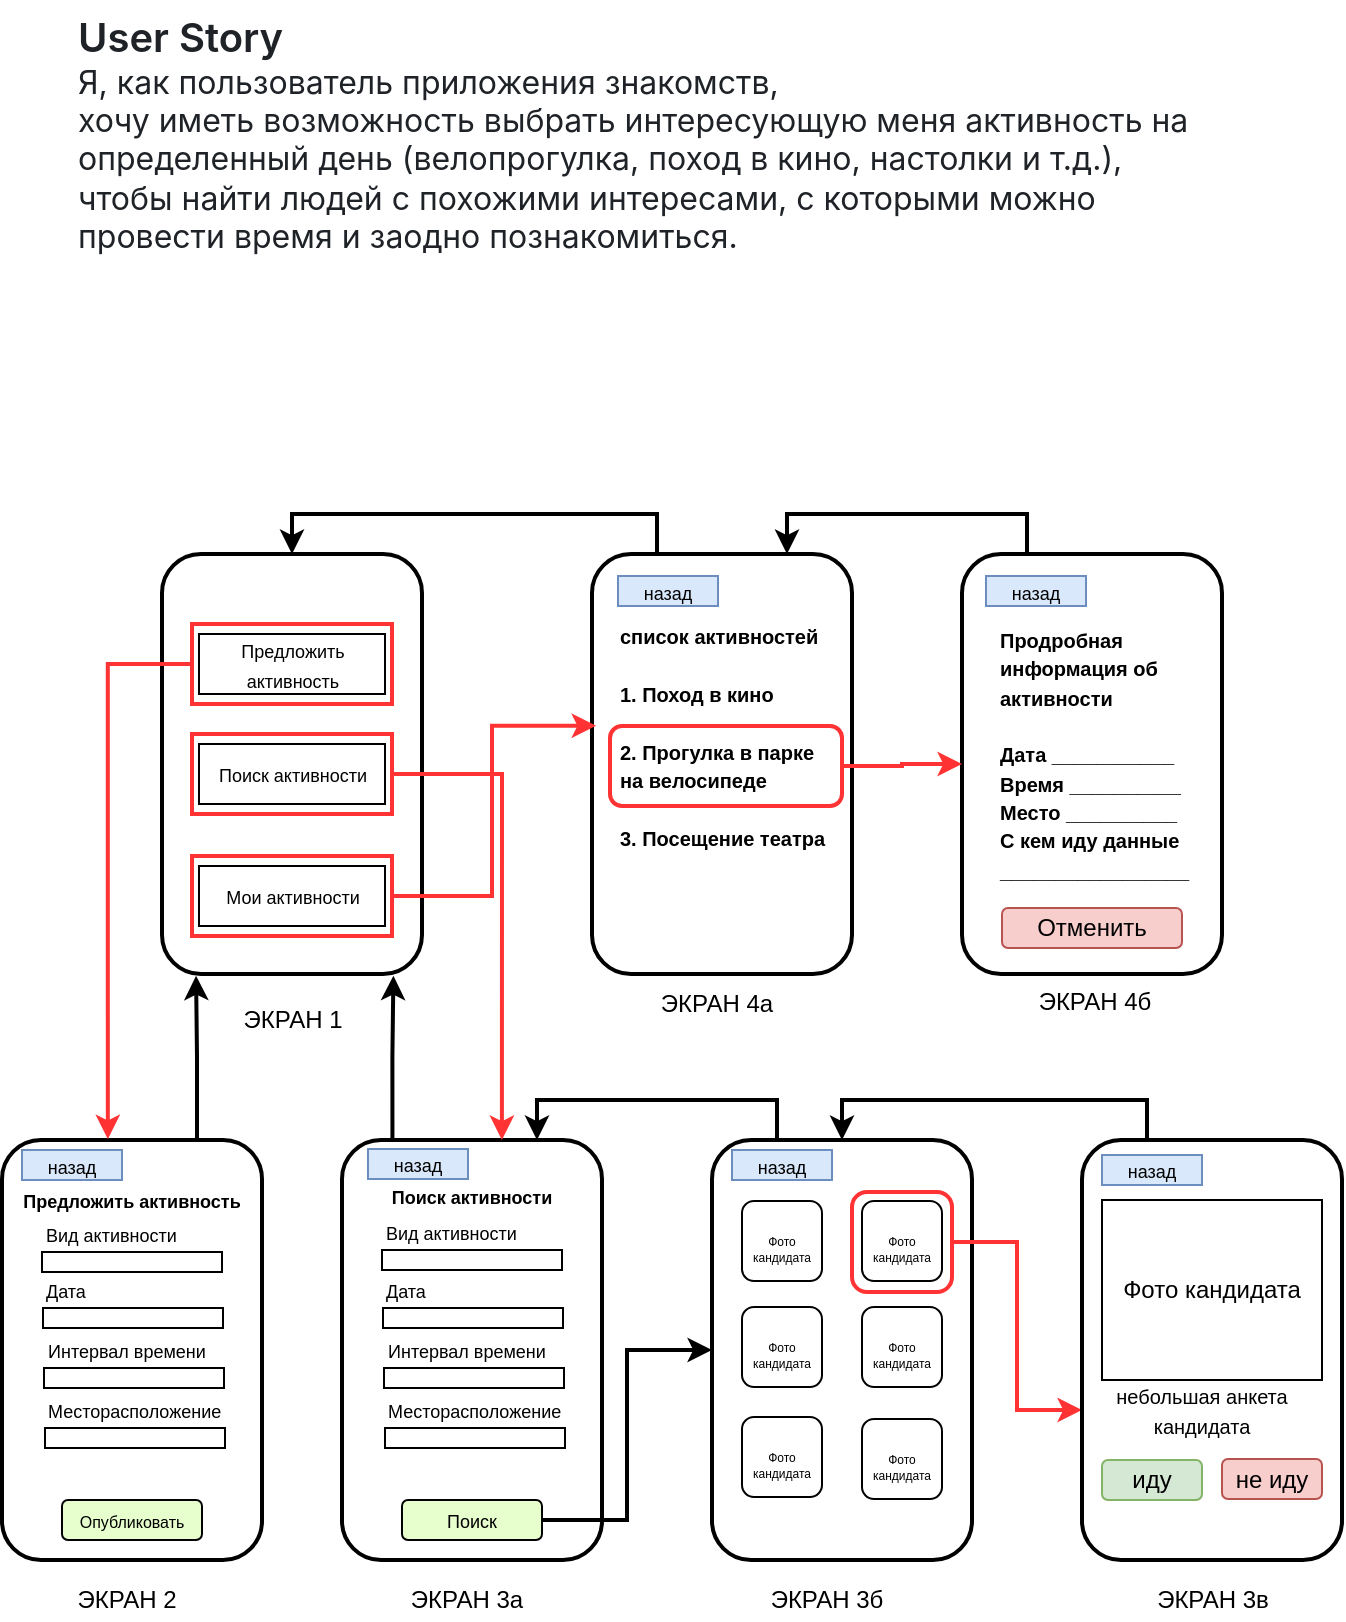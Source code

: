 <mxfile version="24.8.3" pages="3">
  <diagram id="PkHLglbN_e-lR8CUWKn9" name="USER STORY_FRAME">
    <mxGraphModel dx="1175" dy="933" grid="1" gridSize="10" guides="1" tooltips="1" connect="1" arrows="1" fold="1" page="1" pageScale="1" pageWidth="827" pageHeight="1169" math="0" shadow="0">
      <root>
        <mxCell id="0" />
        <mxCell id="1" parent="0" />
        <mxCell id="W9xBzJH1-ywO0qgSc_aa-1" value="" style="rounded=1;whiteSpace=wrap;html=1;strokeWidth=2;" vertex="1" parent="1">
          <mxGeometry x="260" y="740" width="130" height="210" as="geometry" />
        </mxCell>
        <mxCell id="W9xBzJH1-ywO0qgSc_aa-2" value="&lt;font style=&quot;font-size: 9px;&quot;&gt;&lt;b&gt;Поиск активности&lt;/b&gt;&lt;/font&gt;" style="text;strokeColor=none;align=center;fillColor=none;html=1;verticalAlign=middle;whiteSpace=wrap;rounded=0;" vertex="1" parent="1">
          <mxGeometry x="265" y="752.5" width="120" height="30" as="geometry" />
        </mxCell>
        <mxCell id="W9xBzJH1-ywO0qgSc_aa-3" value="" style="rounded=0;whiteSpace=wrap;html=1;strokeWidth=1;" vertex="1" parent="1">
          <mxGeometry x="280" y="795" width="90" height="10" as="geometry" />
        </mxCell>
        <mxCell id="W9xBzJH1-ywO0qgSc_aa-4" value="&lt;font style=&quot;font-size: 9px;&quot;&gt;Вид активности&lt;/font&gt;" style="text;strokeColor=none;align=left;fillColor=none;html=1;verticalAlign=middle;whiteSpace=wrap;rounded=0;" vertex="1" parent="1">
          <mxGeometry x="279.5" y="781" width="95" height="10" as="geometry" />
        </mxCell>
        <mxCell id="W9xBzJH1-ywO0qgSc_aa-5" value="" style="rounded=0;whiteSpace=wrap;html=1;strokeWidth=1;" vertex="1" parent="1">
          <mxGeometry x="280.5" y="824" width="90" height="10" as="geometry" />
        </mxCell>
        <mxCell id="W9xBzJH1-ywO0qgSc_aa-6" value="&lt;font style=&quot;font-size: 9px;&quot;&gt;Дата&lt;/font&gt;" style="text;strokeColor=none;align=left;fillColor=none;html=1;verticalAlign=middle;whiteSpace=wrap;rounded=0;" vertex="1" parent="1">
          <mxGeometry x="280" y="810" width="95" height="10" as="geometry" />
        </mxCell>
        <mxCell id="W9xBzJH1-ywO0qgSc_aa-7" value="&lt;font style=&quot;font-size: 9px;&quot;&gt;Интервал времени&lt;/font&gt;" style="text;strokeColor=none;align=left;fillColor=none;html=1;verticalAlign=middle;whiteSpace=wrap;rounded=0;" vertex="1" parent="1">
          <mxGeometry x="280.5" y="840" width="95" height="10" as="geometry" />
        </mxCell>
        <mxCell id="W9xBzJH1-ywO0qgSc_aa-8" value="" style="rounded=0;whiteSpace=wrap;html=1;strokeWidth=1;" vertex="1" parent="1">
          <mxGeometry x="281" y="854" width="90" height="10" as="geometry" />
        </mxCell>
        <mxCell id="W9xBzJH1-ywO0qgSc_aa-9" value="&lt;font style=&quot;font-size: 9px;&quot;&gt;Месторасположение&lt;/font&gt;" style="text;strokeColor=none;align=left;fillColor=none;html=1;verticalAlign=middle;whiteSpace=wrap;rounded=0;" vertex="1" parent="1">
          <mxGeometry x="281" y="870" width="95" height="10" as="geometry" />
        </mxCell>
        <mxCell id="W9xBzJH1-ywO0qgSc_aa-10" value="" style="rounded=0;whiteSpace=wrap;html=1;strokeWidth=1;" vertex="1" parent="1">
          <mxGeometry x="281.5" y="884" width="90" height="10" as="geometry" />
        </mxCell>
        <mxCell id="W9xBzJH1-ywO0qgSc_aa-11" style="edgeStyle=orthogonalEdgeStyle;rounded=0;orthogonalLoop=1;jettySize=auto;html=1;entryX=0;entryY=0.5;entryDx=0;entryDy=0;strokeWidth=2;" edge="1" parent="1" source="W9xBzJH1-ywO0qgSc_aa-12" target="W9xBzJH1-ywO0qgSc_aa-14">
          <mxGeometry relative="1" as="geometry" />
        </mxCell>
        <mxCell id="W9xBzJH1-ywO0qgSc_aa-12" value="&lt;font style=&quot;font-size: 9px;&quot;&gt;Поиск&lt;/font&gt;" style="rounded=1;whiteSpace=wrap;html=1;fillColor=#E6FFCC;" vertex="1" parent="1">
          <mxGeometry x="290" y="920" width="70" height="20" as="geometry" />
        </mxCell>
        <mxCell id="W9xBzJH1-ywO0qgSc_aa-13" style="edgeStyle=orthogonalEdgeStyle;rounded=0;orthogonalLoop=1;jettySize=auto;html=1;exitX=0.25;exitY=0;exitDx=0;exitDy=0;entryX=0.75;entryY=0;entryDx=0;entryDy=0;strokeWidth=2;" edge="1" parent="1" source="W9xBzJH1-ywO0qgSc_aa-14" target="W9xBzJH1-ywO0qgSc_aa-1">
          <mxGeometry relative="1" as="geometry" />
        </mxCell>
        <mxCell id="W9xBzJH1-ywO0qgSc_aa-14" value="" style="rounded=1;whiteSpace=wrap;html=1;strokeWidth=2;" vertex="1" parent="1">
          <mxGeometry x="445" y="740" width="130" height="210" as="geometry" />
        </mxCell>
        <mxCell id="W9xBzJH1-ywO0qgSc_aa-15" value="" style="rounded=1;whiteSpace=wrap;html=1;strokeWidth=2;" vertex="1" parent="1">
          <mxGeometry x="90" y="740" width="130" height="210" as="geometry" />
        </mxCell>
        <mxCell id="W9xBzJH1-ywO0qgSc_aa-16" value="&lt;font style=&quot;font-size: 9px;&quot;&gt;&lt;b&gt;Предложить активность&lt;/b&gt;&lt;/font&gt;" style="text;strokeColor=none;align=center;fillColor=none;html=1;verticalAlign=middle;whiteSpace=wrap;rounded=0;" vertex="1" parent="1">
          <mxGeometry x="95" y="755" width="120" height="30" as="geometry" />
        </mxCell>
        <mxCell id="W9xBzJH1-ywO0qgSc_aa-17" value="" style="rounded=0;whiteSpace=wrap;html=1;strokeWidth=1;" vertex="1" parent="1">
          <mxGeometry x="110" y="796" width="90" height="10" as="geometry" />
        </mxCell>
        <mxCell id="W9xBzJH1-ywO0qgSc_aa-18" value="&lt;font style=&quot;font-size: 9px;&quot;&gt;Вид активности&lt;/font&gt;" style="text;strokeColor=none;align=left;fillColor=none;html=1;verticalAlign=middle;whiteSpace=wrap;rounded=0;" vertex="1" parent="1">
          <mxGeometry x="109.5" y="782" width="95" height="10" as="geometry" />
        </mxCell>
        <mxCell id="W9xBzJH1-ywO0qgSc_aa-19" value="" style="rounded=0;whiteSpace=wrap;html=1;strokeWidth=1;" vertex="1" parent="1">
          <mxGeometry x="110.5" y="824" width="90" height="10" as="geometry" />
        </mxCell>
        <mxCell id="W9xBzJH1-ywO0qgSc_aa-20" value="&lt;font style=&quot;font-size: 9px;&quot;&gt;Дата&lt;/font&gt;" style="text;strokeColor=none;align=left;fillColor=none;html=1;verticalAlign=middle;whiteSpace=wrap;rounded=0;" vertex="1" parent="1">
          <mxGeometry x="110" y="810" width="95" height="10" as="geometry" />
        </mxCell>
        <mxCell id="W9xBzJH1-ywO0qgSc_aa-21" value="&lt;font style=&quot;font-size: 9px;&quot;&gt;Интервал времени&lt;/font&gt;" style="text;strokeColor=none;align=left;fillColor=none;html=1;verticalAlign=middle;whiteSpace=wrap;rounded=0;" vertex="1" parent="1">
          <mxGeometry x="110.5" y="840" width="95" height="10" as="geometry" />
        </mxCell>
        <mxCell id="W9xBzJH1-ywO0qgSc_aa-22" value="" style="rounded=0;whiteSpace=wrap;html=1;strokeWidth=1;" vertex="1" parent="1">
          <mxGeometry x="111" y="854" width="90" height="10" as="geometry" />
        </mxCell>
        <mxCell id="W9xBzJH1-ywO0qgSc_aa-23" value="&lt;font style=&quot;font-size: 9px;&quot;&gt;Месторасположение&lt;/font&gt;" style="text;strokeColor=none;align=left;fillColor=none;html=1;verticalAlign=middle;whiteSpace=wrap;rounded=0;" vertex="1" parent="1">
          <mxGeometry x="111" y="870" width="95" height="10" as="geometry" />
        </mxCell>
        <mxCell id="W9xBzJH1-ywO0qgSc_aa-24" value="" style="rounded=0;whiteSpace=wrap;html=1;strokeWidth=1;" vertex="1" parent="1">
          <mxGeometry x="111.5" y="884" width="90" height="10" as="geometry" />
        </mxCell>
        <mxCell id="W9xBzJH1-ywO0qgSc_aa-25" value="&lt;font style=&quot;font-size: 8px;&quot;&gt;Опубликовать&lt;/font&gt;" style="rounded=1;whiteSpace=wrap;html=1;fillColor=#E6FFCC;" vertex="1" parent="1">
          <mxGeometry x="120" y="920" width="70" height="20" as="geometry" />
        </mxCell>
        <mxCell id="W9xBzJH1-ywO0qgSc_aa-26" value="&lt;font style=&quot;font-size: 6px;&quot;&gt;Фото&lt;/font&gt;&lt;div style=&quot;line-height: 0%;&quot;&gt;&lt;font style=&quot;font-size: 6px;&quot;&gt;кандидата&lt;/font&gt;&lt;/div&gt;" style="rounded=1;whiteSpace=wrap;html=1;" vertex="1" parent="1">
          <mxGeometry x="460" y="770.5" width="40" height="40" as="geometry" />
        </mxCell>
        <mxCell id="W9xBzJH1-ywO0qgSc_aa-27" value="&lt;font style=&quot;font-size: 6px;&quot;&gt;Фото&lt;/font&gt;&lt;div style=&quot;line-height: 0px;&quot;&gt;&lt;font style=&quot;font-size: 6px;&quot;&gt;кандидата&lt;/font&gt;&lt;/div&gt;" style="rounded=1;whiteSpace=wrap;html=1;" vertex="1" parent="1">
          <mxGeometry x="460" y="823.5" width="40" height="40" as="geometry" />
        </mxCell>
        <mxCell id="W9xBzJH1-ywO0qgSc_aa-28" value="&lt;font style=&quot;font-size: 6px;&quot;&gt;Фото&lt;/font&gt;&lt;div style=&quot;line-height: 0px;&quot;&gt;&lt;font style=&quot;font-size: 6px;&quot;&gt;кандидата&lt;/font&gt;&lt;/div&gt;" style="rounded=1;whiteSpace=wrap;html=1;" vertex="1" parent="1">
          <mxGeometry x="520" y="770.5" width="40" height="40" as="geometry" />
        </mxCell>
        <mxCell id="W9xBzJH1-ywO0qgSc_aa-29" value="&lt;font style=&quot;font-size: 6px;&quot;&gt;Фото&lt;/font&gt;&lt;div style=&quot;line-height: 0px;&quot;&gt;&lt;font style=&quot;font-size: 6px;&quot;&gt;кандидата&lt;/font&gt;&lt;/div&gt;" style="rounded=1;whiteSpace=wrap;html=1;" vertex="1" parent="1">
          <mxGeometry x="520" y="823.5" width="40" height="40" as="geometry" />
        </mxCell>
        <mxCell id="W9xBzJH1-ywO0qgSc_aa-30" value="&lt;font style=&quot;font-size: 6px;&quot;&gt;Фото&lt;/font&gt;&lt;div style=&quot;line-height: 0px;&quot;&gt;&lt;font style=&quot;font-size: 6px;&quot;&gt;кандидата&lt;/font&gt;&lt;/div&gt;" style="rounded=1;whiteSpace=wrap;html=1;" vertex="1" parent="1">
          <mxGeometry x="460" y="878.5" width="40" height="40" as="geometry" />
        </mxCell>
        <mxCell id="W9xBzJH1-ywO0qgSc_aa-31" value="&lt;font style=&quot;font-size: 6px;&quot;&gt;Фото&lt;/font&gt;&lt;div style=&quot;line-height: 0px;&quot;&gt;&lt;font style=&quot;font-size: 6px;&quot;&gt;кандидата&lt;/font&gt;&lt;/div&gt;" style="rounded=1;whiteSpace=wrap;html=1;" vertex="1" parent="1">
          <mxGeometry x="520" y="879.5" width="40" height="40" as="geometry" />
        </mxCell>
        <mxCell id="W9xBzJH1-ywO0qgSc_aa-32" style="edgeStyle=orthogonalEdgeStyle;rounded=0;orthogonalLoop=1;jettySize=auto;html=1;entryX=0;entryY=0.5;entryDx=0;entryDy=0;strokeColor=#FF3333;strokeWidth=2;" edge="1" parent="1" source="W9xBzJH1-ywO0qgSc_aa-33" target="W9xBzJH1-ywO0qgSc_aa-48">
          <mxGeometry relative="1" as="geometry" />
        </mxCell>
        <mxCell id="W9xBzJH1-ywO0qgSc_aa-33" value="" style="rounded=1;whiteSpace=wrap;html=1;fillColor=none;strokeColor=#FF3333;strokeWidth=2;" vertex="1" parent="1">
          <mxGeometry x="515" y="766" width="50" height="50" as="geometry" />
        </mxCell>
        <mxCell id="W9xBzJH1-ywO0qgSc_aa-34" style="edgeStyle=orthogonalEdgeStyle;rounded=0;orthogonalLoop=1;jettySize=auto;html=1;exitX=0.25;exitY=0;exitDx=0;exitDy=0;entryX=0.5;entryY=0;entryDx=0;entryDy=0;strokeWidth=2;" edge="1" parent="1" source="W9xBzJH1-ywO0qgSc_aa-35" target="W9xBzJH1-ywO0qgSc_aa-14">
          <mxGeometry relative="1" as="geometry" />
        </mxCell>
        <mxCell id="W9xBzJH1-ywO0qgSc_aa-35" value="" style="rounded=1;whiteSpace=wrap;html=1;strokeWidth=2;" vertex="1" parent="1">
          <mxGeometry x="630" y="740" width="130" height="210" as="geometry" />
        </mxCell>
        <mxCell id="W9xBzJH1-ywO0qgSc_aa-36" value="" style="rounded=1;whiteSpace=wrap;html=1;strokeWidth=2;" vertex="1" parent="1">
          <mxGeometry x="170" y="447" width="130" height="210" as="geometry" />
        </mxCell>
        <mxCell id="W9xBzJH1-ywO0qgSc_aa-37" value="&lt;font style=&quot;font-size: 9px;&quot;&gt;Предложить активность&lt;/font&gt;" style="text;strokeColor=default;align=center;fillColor=none;html=1;verticalAlign=middle;whiteSpace=wrap;rounded=0;" vertex="1" parent="1">
          <mxGeometry x="188.5" y="487" width="93" height="30" as="geometry" />
        </mxCell>
        <mxCell id="W9xBzJH1-ywO0qgSc_aa-38" value="&lt;font style=&quot;font-size: 9px;&quot;&gt;Поиск активности&lt;/font&gt;" style="text;strokeColor=default;align=center;fillColor=none;html=1;verticalAlign=middle;whiteSpace=wrap;rounded=0;" vertex="1" parent="1">
          <mxGeometry x="188.5" y="542" width="93" height="30" as="geometry" />
        </mxCell>
        <mxCell id="W9xBzJH1-ywO0qgSc_aa-39" value="&lt;font style=&quot;font-size: 9px;&quot;&gt;Мои активности&lt;/font&gt;" style="text;strokeColor=default;align=center;fillColor=none;html=1;verticalAlign=middle;whiteSpace=wrap;rounded=0;" vertex="1" parent="1">
          <mxGeometry x="188.5" y="603" width="93" height="30" as="geometry" />
        </mxCell>
        <mxCell id="W9xBzJH1-ywO0qgSc_aa-40" value="" style="rounded=0;whiteSpace=wrap;html=1;fillColor=none;strokeColor=#FF3333;strokeWidth=2;" vertex="1" parent="1">
          <mxGeometry x="185" y="482" width="100" height="40" as="geometry" />
        </mxCell>
        <mxCell id="W9xBzJH1-ywO0qgSc_aa-41" style="edgeStyle=orthogonalEdgeStyle;rounded=0;orthogonalLoop=1;jettySize=auto;html=1;exitX=0;exitY=0.5;exitDx=0;exitDy=0;entryX=0.407;entryY=-0.002;entryDx=0;entryDy=0;entryPerimeter=0;strokeColor=#FF3333;strokeWidth=2;" edge="1" parent="1" source="W9xBzJH1-ywO0qgSc_aa-40" target="W9xBzJH1-ywO0qgSc_aa-15">
          <mxGeometry relative="1" as="geometry" />
        </mxCell>
        <mxCell id="W9xBzJH1-ywO0qgSc_aa-42" value="" style="rounded=0;whiteSpace=wrap;html=1;fillColor=none;strokeColor=#FF3333;strokeWidth=2;" vertex="1" parent="1">
          <mxGeometry x="185" y="537" width="100" height="40" as="geometry" />
        </mxCell>
        <mxCell id="W9xBzJH1-ywO0qgSc_aa-43" value="" style="rounded=0;whiteSpace=wrap;html=1;fillColor=none;strokeColor=#FF3333;strokeWidth=2;" vertex="1" parent="1">
          <mxGeometry x="185" y="598" width="100" height="40" as="geometry" />
        </mxCell>
        <mxCell id="W9xBzJH1-ywO0qgSc_aa-44" style="edgeStyle=orthogonalEdgeStyle;rounded=0;orthogonalLoop=1;jettySize=auto;html=1;exitX=1;exitY=0.5;exitDx=0;exitDy=0;strokeColor=#FF3333;strokeWidth=2;entryX=0.615;entryY=0;entryDx=0;entryDy=0;entryPerimeter=0;" edge="1" parent="1" source="W9xBzJH1-ywO0qgSc_aa-42" target="W9xBzJH1-ywO0qgSc_aa-1">
          <mxGeometry relative="1" as="geometry">
            <mxPoint x="340" y="730" as="targetPoint" />
          </mxGeometry>
        </mxCell>
        <mxCell id="W9xBzJH1-ywO0qgSc_aa-45" value="Фото кандидата" style="rounded=0;whiteSpace=wrap;html=1;" vertex="1" parent="1">
          <mxGeometry x="640" y="770" width="110" height="90" as="geometry" />
        </mxCell>
        <mxCell id="W9xBzJH1-ywO0qgSc_aa-46" value="иду" style="rounded=1;whiteSpace=wrap;html=1;fillColor=#d5e8d4;strokeColor=#82b366;" vertex="1" parent="1">
          <mxGeometry x="640" y="900" width="50" height="20" as="geometry" />
        </mxCell>
        <mxCell id="W9xBzJH1-ywO0qgSc_aa-47" value="не иду" style="rounded=1;whiteSpace=wrap;html=1;fillColor=#f8cecc;strokeColor=#b85450;" vertex="1" parent="1">
          <mxGeometry x="700" y="899.5" width="50" height="20" as="geometry" />
        </mxCell>
        <mxCell id="W9xBzJH1-ywO0qgSc_aa-48" value="&lt;font size=&quot;1&quot;&gt;небольшая анкета кандидата&lt;/font&gt;" style="text;strokeColor=none;align=center;fillColor=none;html=1;verticalAlign=middle;whiteSpace=wrap;rounded=0;" vertex="1" parent="1">
          <mxGeometry x="630" y="860" width="120" height="30" as="geometry" />
        </mxCell>
        <mxCell id="W9xBzJH1-ywO0qgSc_aa-49" value="&lt;font style=&quot;font-size: 9px;&quot;&gt;назад&lt;/font&gt;" style="rounded=0;whiteSpace=wrap;html=1;fillColor=#dae8fc;strokeColor=#6c8ebf;" vertex="1" parent="1">
          <mxGeometry x="455" y="745" width="50" height="15" as="geometry" />
        </mxCell>
        <mxCell id="W9xBzJH1-ywO0qgSc_aa-50" value="&lt;font style=&quot;font-size: 9px;&quot;&gt;назад&lt;/font&gt;" style="rounded=0;whiteSpace=wrap;html=1;fillColor=#dae8fc;strokeColor=#6c8ebf;" vertex="1" parent="1">
          <mxGeometry x="640" y="747.5" width="50" height="15" as="geometry" />
        </mxCell>
        <mxCell id="W9xBzJH1-ywO0qgSc_aa-51" value="&lt;font style=&quot;font-size: 9px;&quot;&gt;назад&lt;/font&gt;" style="rounded=0;whiteSpace=wrap;html=1;fillColor=#dae8fc;strokeColor=#6c8ebf;" vertex="1" parent="1">
          <mxGeometry x="273" y="744.5" width="50" height="15" as="geometry" />
        </mxCell>
        <mxCell id="W9xBzJH1-ywO0qgSc_aa-52" value="&lt;font style=&quot;font-size: 9px;&quot;&gt;назад&lt;/font&gt;" style="rounded=0;whiteSpace=wrap;html=1;fillColor=#dae8fc;strokeColor=#6c8ebf;" vertex="1" parent="1">
          <mxGeometry x="100" y="745" width="50" height="15" as="geometry" />
        </mxCell>
        <mxCell id="W9xBzJH1-ywO0qgSc_aa-53" style="edgeStyle=orthogonalEdgeStyle;rounded=0;orthogonalLoop=1;jettySize=auto;html=1;exitX=0.25;exitY=0;exitDx=0;exitDy=0;entryX=0.5;entryY=0;entryDx=0;entryDy=0;strokeWidth=2;" edge="1" parent="1" source="W9xBzJH1-ywO0qgSc_aa-54" target="W9xBzJH1-ywO0qgSc_aa-36">
          <mxGeometry relative="1" as="geometry" />
        </mxCell>
        <mxCell id="W9xBzJH1-ywO0qgSc_aa-54" value="" style="rounded=1;whiteSpace=wrap;html=1;strokeWidth=2;" vertex="1" parent="1">
          <mxGeometry x="385" y="447" width="130" height="210" as="geometry" />
        </mxCell>
        <mxCell id="W9xBzJH1-ywO0qgSc_aa-55" value="&lt;div style=&quot;text-align: left;&quot;&gt;&lt;b style=&quot;font-size: x-small; background-color: initial;&quot;&gt;список активностей&lt;/b&gt;&lt;/div&gt;&lt;div style=&quot;text-align: left;&quot;&gt;&lt;b style=&quot;font-size: x-small; background-color: initial;&quot;&gt;&lt;br&gt;&lt;/b&gt;&lt;/div&gt;&lt;div style=&quot;text-align: left;&quot;&gt;&lt;font size=&quot;1&quot;&gt;&lt;b&gt;1. Поход в кино&lt;/b&gt;&lt;/font&gt;&lt;/div&gt;&lt;div style=&quot;text-align: left;&quot;&gt;&lt;font size=&quot;1&quot;&gt;&lt;b&gt;&lt;br&gt;&lt;/b&gt;&lt;/font&gt;&lt;/div&gt;&lt;div style=&quot;text-align: left;&quot;&gt;&lt;font size=&quot;1&quot;&gt;&lt;b&gt;2. Прогулка в парке на велосипеде&lt;/b&gt;&lt;/font&gt;&lt;/div&gt;&lt;div style=&quot;text-align: left;&quot;&gt;&lt;font size=&quot;1&quot;&gt;&lt;b&gt;&lt;br&gt;&lt;/b&gt;&lt;/font&gt;&lt;/div&gt;&lt;div style=&quot;text-align: left;&quot;&gt;&lt;font size=&quot;1&quot;&gt;&lt;b&gt;3. Посещение театра&lt;/b&gt;&lt;/font&gt;&lt;/div&gt;" style="text;strokeColor=none;align=center;fillColor=none;html=1;verticalAlign=middle;whiteSpace=wrap;rounded=0;" vertex="1" parent="1">
          <mxGeometry x="398" y="478" width="109" height="120" as="geometry" />
        </mxCell>
        <mxCell id="W9xBzJH1-ywO0qgSc_aa-56" style="edgeStyle=orthogonalEdgeStyle;rounded=0;orthogonalLoop=1;jettySize=auto;html=1;exitX=1;exitY=0.5;exitDx=0;exitDy=0;entryX=0.016;entryY=0.409;entryDx=0;entryDy=0;entryPerimeter=0;fontColor=#FF3333;strokeWidth=2;strokeColor=#FF3333;" edge="1" parent="1" source="W9xBzJH1-ywO0qgSc_aa-43" target="W9xBzJH1-ywO0qgSc_aa-54">
          <mxGeometry relative="1" as="geometry" />
        </mxCell>
        <mxCell id="W9xBzJH1-ywO0qgSc_aa-57" style="edgeStyle=orthogonalEdgeStyle;rounded=0;orthogonalLoop=1;jettySize=auto;html=1;exitX=0.25;exitY=0;exitDx=0;exitDy=0;entryX=0.75;entryY=0;entryDx=0;entryDy=0;strokeWidth=2;" edge="1" parent="1" source="W9xBzJH1-ywO0qgSc_aa-58" target="W9xBzJH1-ywO0qgSc_aa-54">
          <mxGeometry relative="1" as="geometry" />
        </mxCell>
        <mxCell id="W9xBzJH1-ywO0qgSc_aa-58" value="" style="rounded=1;whiteSpace=wrap;html=1;strokeWidth=2;" vertex="1" parent="1">
          <mxGeometry x="570" y="447" width="130" height="210" as="geometry" />
        </mxCell>
        <mxCell id="W9xBzJH1-ywO0qgSc_aa-59" value="&lt;div style=&quot;text-align: left;&quot;&gt;&lt;font size=&quot;1&quot;&gt;&lt;b&gt;Продробная информация об активности&lt;/b&gt;&lt;/font&gt;&lt;/div&gt;&lt;div style=&quot;text-align: left;&quot;&gt;&lt;font size=&quot;1&quot;&gt;&lt;b&gt;&lt;br&gt;&lt;/b&gt;&lt;/font&gt;&lt;/div&gt;&lt;div style=&quot;text-align: left;&quot;&gt;&lt;font size=&quot;1&quot;&gt;&lt;b&gt;Дата ___________&lt;/b&gt;&lt;/font&gt;&lt;/div&gt;&lt;div style=&quot;text-align: left;&quot;&gt;&lt;b style=&quot;font-size: x-small; background-color: initial;&quot;&gt;Время __________&lt;/b&gt;&lt;br&gt;&lt;/div&gt;&lt;div style=&quot;text-align: left;&quot;&gt;&lt;b style=&quot;font-size: x-small; background-color: initial;&quot;&gt;Место __________&lt;/b&gt;&lt;br&gt;&lt;/div&gt;&lt;div style=&quot;text-align: left;&quot;&gt;&lt;b style=&quot;font-size: x-small; background-color: initial;&quot;&gt;С кем иду данные _________________&lt;/b&gt;&lt;br&gt;&lt;/div&gt;" style="text;strokeColor=none;align=center;fillColor=none;html=1;verticalAlign=middle;whiteSpace=wrap;rounded=0;" vertex="1" parent="1">
          <mxGeometry x="588" y="487" width="98" height="120" as="geometry" />
        </mxCell>
        <mxCell id="W9xBzJH1-ywO0qgSc_aa-60" value="Отменить" style="rounded=1;whiteSpace=wrap;html=1;fillColor=#f8cecc;strokeColor=#b85450;" vertex="1" parent="1">
          <mxGeometry x="590" y="624" width="90" height="20" as="geometry" />
        </mxCell>
        <mxCell id="W9xBzJH1-ywO0qgSc_aa-61" value="&lt;font style=&quot;font-size: 9px;&quot;&gt;назад&lt;/font&gt;" style="rounded=0;whiteSpace=wrap;html=1;fillColor=#dae8fc;strokeColor=#6c8ebf;" vertex="1" parent="1">
          <mxGeometry x="582" y="458" width="50" height="15" as="geometry" />
        </mxCell>
        <mxCell id="W9xBzJH1-ywO0qgSc_aa-62" style="edgeStyle=orthogonalEdgeStyle;rounded=0;orthogonalLoop=1;jettySize=auto;html=1;entryX=0;entryY=0.5;entryDx=0;entryDy=0;strokeColor=#FF3333;strokeWidth=2;" edge="1" parent="1" source="W9xBzJH1-ywO0qgSc_aa-63" target="W9xBzJH1-ywO0qgSc_aa-58">
          <mxGeometry relative="1" as="geometry" />
        </mxCell>
        <mxCell id="W9xBzJH1-ywO0qgSc_aa-63" value="" style="rounded=1;whiteSpace=wrap;html=1;fillColor=none;strokeColor=#FF3333;strokeWidth=2;" vertex="1" parent="1">
          <mxGeometry x="394" y="533" width="116" height="40" as="geometry" />
        </mxCell>
        <mxCell id="W9xBzJH1-ywO0qgSc_aa-64" style="edgeStyle=orthogonalEdgeStyle;rounded=0;orthogonalLoop=1;jettySize=auto;html=1;exitX=0.194;exitY=-0.001;exitDx=0;exitDy=0;entryX=0.89;entryY=1.004;entryDx=0;entryDy=0;entryPerimeter=0;strokeWidth=2;exitPerimeter=0;" edge="1" parent="1" source="W9xBzJH1-ywO0qgSc_aa-1" target="W9xBzJH1-ywO0qgSc_aa-36">
          <mxGeometry relative="1" as="geometry" />
        </mxCell>
        <mxCell id="W9xBzJH1-ywO0qgSc_aa-65" style="edgeStyle=orthogonalEdgeStyle;rounded=0;orthogonalLoop=1;jettySize=auto;html=1;exitX=0.75;exitY=0;exitDx=0;exitDy=0;entryX=0.131;entryY=1.004;entryDx=0;entryDy=0;entryPerimeter=0;strokeWidth=2;" edge="1" parent="1" source="W9xBzJH1-ywO0qgSc_aa-15" target="W9xBzJH1-ywO0qgSc_aa-36">
          <mxGeometry relative="1" as="geometry" />
        </mxCell>
        <mxCell id="W9xBzJH1-ywO0qgSc_aa-66" value="&lt;font style=&quot;font-size: 9px;&quot;&gt;назад&lt;/font&gt;" style="rounded=0;whiteSpace=wrap;html=1;fillColor=#dae8fc;strokeColor=#6c8ebf;" vertex="1" parent="1">
          <mxGeometry x="398" y="458" width="50" height="15" as="geometry" />
        </mxCell>
        <mxCell id="W9xBzJH1-ywO0qgSc_aa-67" value="ЭКРАН 1" style="rounded=0;whiteSpace=wrap;html=1;strokeColor=none;" vertex="1" parent="1">
          <mxGeometry x="202.5" y="670" width="65" height="20" as="geometry" />
        </mxCell>
        <mxCell id="W9xBzJH1-ywO0qgSc_aa-68" value="ЭКРАН 2" style="rounded=0;whiteSpace=wrap;html=1;strokeColor=none;" vertex="1" parent="1">
          <mxGeometry x="120" y="960" width="65" height="20" as="geometry" />
        </mxCell>
        <mxCell id="W9xBzJH1-ywO0qgSc_aa-69" value="ЭКРАН 3а" style="rounded=0;whiteSpace=wrap;html=1;strokeColor=none;" vertex="1" parent="1">
          <mxGeometry x="290" y="960" width="65" height="20" as="geometry" />
        </mxCell>
        <mxCell id="W9xBzJH1-ywO0qgSc_aa-70" value="ЭКРАН 3б" style="rounded=0;whiteSpace=wrap;html=1;strokeColor=none;" vertex="1" parent="1">
          <mxGeometry x="470" y="960" width="65" height="20" as="geometry" />
        </mxCell>
        <mxCell id="W9xBzJH1-ywO0qgSc_aa-71" value="ЭКРАН 3в" style="rounded=0;whiteSpace=wrap;html=1;strokeColor=none;" vertex="1" parent="1">
          <mxGeometry x="662.5" y="960" width="65" height="20" as="geometry" />
        </mxCell>
        <mxCell id="W9xBzJH1-ywO0qgSc_aa-72" value="ЭКРАН 4б" style="rounded=0;whiteSpace=wrap;html=1;strokeColor=none;" vertex="1" parent="1">
          <mxGeometry x="603.5" y="661" width="65" height="20" as="geometry" />
        </mxCell>
        <mxCell id="W9xBzJH1-ywO0qgSc_aa-73" value="ЭКРАН 4а" style="rounded=0;whiteSpace=wrap;html=1;strokeColor=none;" vertex="1" parent="1">
          <mxGeometry x="415" y="662" width="65" height="20" as="geometry" />
        </mxCell>
        <UserObject label="&lt;div class=&quot;markdown-heading&quot; dir=&quot;auto&quot; style=&quot;box-sizing: border-box; position: relative; margin-top: 0px !important; color: rgb(31, 35, 40); font-family: -apple-system, &amp;quot;system-ui&amp;quot;, &amp;quot;Segoe UI&amp;quot;, &amp;quot;Noto Sans&amp;quot;, Helvetica, Arial, sans-serif, &amp;quot;Apple Color Emoji&amp;quot;, &amp;quot;Segoe UI Emoji&amp;quot;; font-size: 16px; font-style: normal; font-variant-ligatures: normal; font-variant-caps: normal; font-weight: 400; letter-spacing: normal; orphans: 2; text-align: start; text-indent: 0px; text-transform: none; widows: 2; word-spacing: 0px; -webkit-text-stroke-width: 0px; white-space: normal; background-color: rgb(255, 255, 255); text-decoration-thickness: initial; text-decoration-style: initial; text-decoration-color: initial;&quot;&gt;&lt;h3 tabindex=&quot;-1&quot; class=&quot;heading-element&quot; dir=&quot;auto&quot; style=&quot;box-sizing: border-box; margin-top: 0px !important; margin-bottom: var(--base-size-16); font-size: 1.25em; font-weight: var(--base-text-weight-semibold, 600); line-height: 1.25;&quot;&gt;User Story&lt;/h3&gt;&lt;a id=&quot;user-content-user-story&quot; class=&quot;anchor&quot; aria-label=&quot;Permalink: User Story&quot; href=&quot;https://github.com/abdullahproff/BSA21_1/blob/main/Kolykhalova_Elena/task_01_user_story.md#user-story&quot; style=&quot;box-sizing: border-box; background-color: transparent; color: var(--fgColor-accent, var(--color-accent-fg)); text-decoration: underline; float: left; padding-right: var(--base-size-4); margin: auto; line-height: 1; position: absolute; top: 12.5px; left: -28px; display: flex; width: 28px; height: 28px; border-radius: var(--borderRadius-medium); opacity: 0; justify-content: center; align-items: center; transform: translateY(-50%); text-underline-offset: 0.2rem;&quot;&gt;&lt;svg class=&quot;octicon octicon-link&quot; viewBox=&quot;0 0 16 16&quot; version=&quot;1.1&quot; width=&quot;16&quot; height=&quot;16&quot; aria-hidden=&quot;true&quot;&gt;&lt;path d=&quot;m7.775 3.275 1.25-1.25a3.5 3.5 0 1 1 4.95 4.95l-2.5 2.5a3.5 3.5 0 0 1-4.95 0 .751.751 0 0 1 .018-1.042.751.751 0 0 1 1.042-.018 1.998 1.998 0 0 0 2.83 0l2.5-2.5a2.002 2.002 0 0 0-2.83-2.83l-1.25 1.25a.751.751 0 0 1-1.042-.018.751.751 0 0 1-.018-1.042Zm-4.69 9.64a1.998 1.998 0 0 0 2.83 0l1.25-1.25a.751.751 0 0 1 1.042.018.751.751 0 0 1 .018 1.042l-1.25 1.25a3.5 3.5 0 1 1-4.95-4.95l2.5-2.5a3.5 3.5 0 0 1 4.95 0 .751.751 0 0 1-.018 1.042.751.751 0 0 1-1.042.018 1.998 1.998 0 0 0-2.83 0l-2.5 2.5a1.998 1.998 0 0 0 0 2.83Z&quot;&gt;&lt;/path&gt;&lt;/svg&gt;&lt;/a&gt;&lt;/div&gt;&lt;p dir=&quot;auto&quot; style=&quot;box-sizing: border-box; margin-top: 0px; margin-bottom: var(--base-size-16); color: rgb(31, 35, 40); font-family: -apple-system, &amp;quot;system-ui&amp;quot;, &amp;quot;Segoe UI&amp;quot;, &amp;quot;Noto Sans&amp;quot;, Helvetica, Arial, sans-serif, &amp;quot;Apple Color Emoji&amp;quot;, &amp;quot;Segoe UI Emoji&amp;quot;; font-size: 16px; font-style: normal; font-variant-ligatures: normal; font-variant-caps: normal; font-weight: 400; letter-spacing: normal; orphans: 2; text-align: start; text-indent: 0px; text-transform: none; widows: 2; word-spacing: 0px; -webkit-text-stroke-width: 0px; white-space: normal; background-color: rgb(255, 255, 255); text-decoration-thickness: initial; text-decoration-style: initial; text-decoration-color: initial;&quot;&gt;Я, как пользователь приложения знакомств,&lt;/p&gt;&lt;p dir=&quot;auto&quot; style=&quot;box-sizing: border-box; margin-top: 0px; margin-bottom: 0px !important; color: rgb(31, 35, 40); font-family: -apple-system, &amp;quot;system-ui&amp;quot;, &amp;quot;Segoe UI&amp;quot;, &amp;quot;Noto Sans&amp;quot;, Helvetica, Arial, sans-serif, &amp;quot;Apple Color Emoji&amp;quot;, &amp;quot;Segoe UI Emoji&amp;quot;; font-size: 16px; font-style: normal; font-variant-ligatures: normal; font-variant-caps: normal; font-weight: 400; letter-spacing: normal; orphans: 2; text-align: start; text-indent: 0px; text-transform: none; widows: 2; word-spacing: 0px; -webkit-text-stroke-width: 0px; white-space: normal; background-color: rgb(255, 255, 255); text-decoration-thickness: initial; text-decoration-style: initial; text-decoration-color: initial;&quot;&gt;хочу иметь возможность выбрать интересующую меня активность на определенный день (велопрогулка, поход в кино, настолки и т.д.), чтобы найти людей с похожими интересами, с которыми можно провести время и заодно познакомиться.&lt;/p&gt;" link="&lt;div class=&quot;markdown-heading&quot; dir=&quot;auto&quot; style=&quot;box-sizing: border-box; position: relative; margin-top: 0px !important; color: rgb(31, 35, 40); font-family: -apple-system, &amp;quot;system-ui&amp;quot;, &amp;quot;Segoe UI&amp;quot;, &amp;quot;Noto Sans&amp;quot;, Helvetica, Arial, sans-serif, &amp;quot;Apple Color Emoji&amp;quot;, &amp;quot;Segoe UI Emoji&amp;quot;; font-size: 16px; font-style: normal; font-variant-ligatures: normal; font-variant-caps: normal; font-weight: 400; letter-spacing: normal; orphans: 2; text-align: start; text-indent: 0px; text-transform: none; widows: 2; word-spacing: 0px; -webkit-text-stroke-width: 0px; white-space: normal; background-color: rgb(255, 255, 255); text-decoration-thickness: initial; text-decoration-style: initial; text-decoration-color: initial;&quot;&gt;&lt;h3 tabindex=&quot;-1&quot; class=&quot;heading-element&quot; dir=&quot;auto&quot; style=&quot;box-sizing: border-box; margin-top: 0px !important; margin-bottom: var(--base-size-16); font-size: 1.25em; font-weight: var(--base-text-weight-semibold, 600); line-height: 1.25;&quot;&gt;User Story&lt;/h3&gt;&lt;a id=&quot;user-content-user-story&quot; class=&quot;anchor&quot; aria-label=&quot;Permalink: User Story&quot; href=&quot;https://github.com/abdullahproff/BSA21_1/blob/main/Kolykhalova_Elena/task_01_user_story.md#user-story&quot; style=&quot;box-sizing: border-box; background-color: transparent; color: var(--fgColor-accent, var(--color-accent-fg)); text-decoration: underline; float: left; padding-right: var(--base-size-4); margin: auto; line-height: 1; position: absolute; top: 12.5px; left: -28px; display: flex; width: 28px; height: 28px; border-radius: var(--borderRadius-medium); opacity: 0; justify-content: center; align-items: center; transform: translateY(-50%); text-underline-offset: 0.2rem;&quot;&gt;&lt;svg class=&quot;octicon octicon-link&quot; viewBox=&quot;0 0 16 16&quot; version=&quot;1.1&quot; width=&quot;16&quot; height=&quot;16&quot; aria-hidden=&quot;true&quot;&gt;&lt;path d=&quot;m7.775 3.275 1.25-1.25a3.5 3.5 0 1 1 4.95 4.95l-2.5 2.5a3.5 3.5 0 0 1-4.95 0 .751.751 0 0 1 .018-1.042.751.751 0 0 1 1.042-.018 1.998 1.998 0 0 0 2.83 0l2.5-2.5a2.002 2.002 0 0 0-2.83-2.83l-1.25 1.25a.751.751 0 0 1-1.042-.018.751.751 0 0 1-.018-1.042Zm-4.69 9.64a1.998 1.998 0 0 0 2.83 0l1.25-1.25a.751.751 0 0 1 1.042.018.751.751 0 0 1 .018 1.042l-1.25 1.25a3.5 3.5 0 1 1-4.95-4.95l2.5-2.5a3.5 3.5 0 0 1 4.95 0 .751.751 0 0 1-.018 1.042.751.751 0 0 1-1.042.018 1.998 1.998 0 0 0-2.83 0l-2.5 2.5a1.998 1.998 0 0 0 0 2.83Z&quot;&gt;&lt;/path&gt;&lt;/svg&gt;&lt;/a&gt;&lt;/div&gt;&lt;p dir=&quot;auto&quot; style=&quot;box-sizing: border-box; margin-top: 0px; margin-bottom: var(--base-size-16); color: rgb(31, 35, 40); font-family: -apple-system, &amp;quot;system-ui&amp;quot;, &amp;quot;Segoe UI&amp;quot;, &amp;quot;Noto Sans&amp;quot;, Helvetica, Arial, sans-serif, &amp;quot;Apple Color Emoji&amp;quot;, &amp;quot;Segoe UI Emoji&amp;quot;; font-size: 16px; font-style: normal; font-variant-ligatures: normal; font-variant-caps: normal; font-weight: 400; letter-spacing: normal; orphans: 2; text-align: start; text-indent: 0px; text-transform: none; widows: 2; word-spacing: 0px; -webkit-text-stroke-width: 0px; white-space: normal; background-color: rgb(255, 255, 255); text-decoration-thickness: initial; text-decoration-style: initial; text-decoration-color: initial;&quot;&gt;Я, как пользователь приложения знакомств,&lt;/p&gt;&lt;p dir=&quot;auto&quot; style=&quot;box-sizing: border-box; margin-top: 0px; margin-bottom: 0px !important; color: rgb(31, 35, 40); font-family: -apple-system, &amp;quot;system-ui&amp;quot;, &amp;quot;Segoe UI&amp;quot;, &amp;quot;Noto Sans&amp;quot;, Helvetica, Arial, sans-serif, &amp;quot;Apple Color Emoji&amp;quot;, &amp;quot;Segoe UI Emoji&amp;quot;; font-size: 16px; font-style: normal; font-variant-ligatures: normal; font-variant-caps: normal; font-weight: 400; letter-spacing: normal; orphans: 2; text-align: start; text-indent: 0px; text-transform: none; widows: 2; word-spacing: 0px; -webkit-text-stroke-width: 0px; white-space: normal; background-color: rgb(255, 255, 255); text-decoration-thickness: initial; text-decoration-style: initial; text-decoration-color: initial;&quot;&gt;хочу иметь возможность выбрать интересующую меня активность на определенный день (велопрогулка, поход в кино, настолки и т.д.), чтобы найти людей с похожими интересами, с которыми можно провести время и заодно познакомиться.&lt;/p&gt;" id="W9xBzJH1-ywO0qgSc_aa-74">
          <mxCell style="text;whiteSpace=wrap;html=1;" vertex="1" parent="1">
            <mxGeometry x="126" y="170" width="560" height="140" as="geometry" />
          </mxCell>
        </UserObject>
      </root>
    </mxGraphModel>
  </diagram>
  <diagram id="_zOoXTCPepxsqyStrGZS" name="USER_CASE">
    <mxGraphModel dx="1116" dy="886" grid="1" gridSize="10" guides="1" tooltips="1" connect="1" arrows="1" fold="1" page="1" pageScale="1" pageWidth="827" pageHeight="1169" math="0" shadow="0">
      <root>
        <mxCell id="0" />
        <mxCell id="1" parent="0" />
        <mxCell id="kmNXpux6cvh7I5eWKmgd-1" value="" style="shape=table;startSize=0;container=1;collapsible=0;childLayout=tableLayout;" vertex="1" parent="1">
          <mxGeometry x="150" y="245" width="600" height="680" as="geometry" />
        </mxCell>
        <mxCell id="kmNXpux6cvh7I5eWKmgd-2" value="" style="shape=tableRow;horizontal=0;startSize=0;swimlaneHead=0;swimlaneBody=0;strokeColor=inherit;top=0;left=0;bottom=0;right=0;collapsible=0;dropTarget=0;fillColor=none;points=[[0,0.5],[1,0.5]];portConstraint=eastwest;" vertex="1" parent="kmNXpux6cvh7I5eWKmgd-1">
          <mxGeometry width="600" height="40" as="geometry" />
        </mxCell>
        <mxCell id="kmNXpux6cvh7I5eWKmgd-3" value="&lt;b&gt;Заголовок&lt;/b&gt;" style="shape=partialRectangle;html=1;whiteSpace=wrap;connectable=0;strokeColor=inherit;overflow=hidden;fillColor=none;top=0;left=0;bottom=0;right=0;pointerEvents=1;" vertex="1" parent="kmNXpux6cvh7I5eWKmgd-2">
          <mxGeometry width="160" height="40" as="geometry">
            <mxRectangle width="160" height="40" as="alternateBounds" />
          </mxGeometry>
        </mxCell>
        <mxCell id="kmNXpux6cvh7I5eWKmgd-4" value="Поиск / создание активностей на сайте знакомств (СЗ)" style="shape=partialRectangle;html=1;whiteSpace=wrap;connectable=0;strokeColor=inherit;overflow=hidden;fillColor=none;top=0;left=0;bottom=0;right=0;pointerEvents=1;spacingLeft=7;spacingRight=7;" vertex="1" parent="kmNXpux6cvh7I5eWKmgd-2">
          <mxGeometry x="160" width="440" height="40" as="geometry">
            <mxRectangle width="440" height="40" as="alternateBounds" />
          </mxGeometry>
        </mxCell>
        <mxCell id="kmNXpux6cvh7I5eWKmgd-5" value="" style="shape=tableRow;horizontal=0;startSize=0;swimlaneHead=0;swimlaneBody=0;strokeColor=inherit;top=0;left=0;bottom=0;right=0;collapsible=0;dropTarget=0;fillColor=none;points=[[0,0.5],[1,0.5]];portConstraint=eastwest;" vertex="1" parent="kmNXpux6cvh7I5eWKmgd-1">
          <mxGeometry y="40" width="600" height="40" as="geometry" />
        </mxCell>
        <mxCell id="kmNXpux6cvh7I5eWKmgd-6" value="&lt;b&gt;Акторы&lt;/b&gt;" style="shape=partialRectangle;html=1;whiteSpace=wrap;connectable=0;strokeColor=inherit;overflow=hidden;fillColor=none;top=0;left=0;bottom=0;right=0;pointerEvents=1;" vertex="1" parent="kmNXpux6cvh7I5eWKmgd-5">
          <mxGeometry width="160" height="40" as="geometry">
            <mxRectangle width="160" height="40" as="alternateBounds" />
          </mxGeometry>
        </mxCell>
        <mxCell id="kmNXpux6cvh7I5eWKmgd-7" value="Клиент" style="shape=partialRectangle;html=1;whiteSpace=wrap;connectable=0;strokeColor=inherit;overflow=hidden;fillColor=none;top=0;left=0;bottom=0;right=0;pointerEvents=1;spacingLeft=7;spacingRight=7;" vertex="1" parent="kmNXpux6cvh7I5eWKmgd-5">
          <mxGeometry x="160" width="440" height="40" as="geometry">
            <mxRectangle width="440" height="40" as="alternateBounds" />
          </mxGeometry>
        </mxCell>
        <mxCell id="kmNXpux6cvh7I5eWKmgd-8" value="" style="shape=tableRow;horizontal=0;startSize=0;swimlaneHead=0;swimlaneBody=0;strokeColor=inherit;top=0;left=0;bottom=0;right=0;collapsible=0;dropTarget=0;fillColor=none;points=[[0,0.5],[1,0.5]];portConstraint=eastwest;" vertex="1" parent="kmNXpux6cvh7I5eWKmgd-1">
          <mxGeometry y="80" width="600" height="40" as="geometry" />
        </mxCell>
        <mxCell id="kmNXpux6cvh7I5eWKmgd-9" value="&lt;b&gt;Предусловие&lt;/b&gt;" style="shape=partialRectangle;html=1;whiteSpace=wrap;connectable=0;strokeColor=inherit;overflow=hidden;fillColor=none;top=0;left=0;bottom=0;right=0;pointerEvents=1;" vertex="1" parent="kmNXpux6cvh7I5eWKmgd-8">
          <mxGeometry width="160" height="40" as="geometry">
            <mxRectangle width="160" height="40" as="alternateBounds" />
          </mxGeometry>
        </mxCell>
        <mxCell id="kmNXpux6cvh7I5eWKmgd-10" value="Клиент зарегистрирован и авторизован в приложении СЗ" style="shape=partialRectangle;html=1;whiteSpace=wrap;connectable=0;strokeColor=inherit;overflow=hidden;fillColor=none;top=0;left=0;bottom=0;right=0;pointerEvents=1;spacingLeft=7;spacingRight=7;" vertex="1" parent="kmNXpux6cvh7I5eWKmgd-8">
          <mxGeometry x="160" width="440" height="40" as="geometry">
            <mxRectangle width="440" height="40" as="alternateBounds" />
          </mxGeometry>
        </mxCell>
        <mxCell id="kmNXpux6cvh7I5eWKmgd-11" value="" style="shape=tableRow;horizontal=0;startSize=0;swimlaneHead=0;swimlaneBody=0;strokeColor=inherit;top=0;left=0;bottom=0;right=0;collapsible=0;dropTarget=0;fillColor=none;points=[[0,0.5],[1,0.5]];portConstraint=eastwest;" vertex="1" parent="kmNXpux6cvh7I5eWKmgd-1">
          <mxGeometry y="120" width="600" height="60" as="geometry" />
        </mxCell>
        <mxCell id="kmNXpux6cvh7I5eWKmgd-12" value="&lt;b&gt;Ограничения&lt;/b&gt;" style="shape=partialRectangle;html=1;whiteSpace=wrap;connectable=0;strokeColor=inherit;overflow=hidden;fillColor=none;top=0;left=0;bottom=0;right=0;pointerEvents=1;" vertex="1" parent="kmNXpux6cvh7I5eWKmgd-11">
          <mxGeometry width="160" height="60" as="geometry">
            <mxRectangle width="160" height="60" as="alternateBounds" />
          </mxGeometry>
        </mxCell>
        <mxCell id="kmNXpux6cvh7I5eWKmgd-13" value="Можно выбирать участвовать или создавать не более 3 активностей в день, количество участников в одной активности не более 6" style="shape=partialRectangle;html=1;whiteSpace=wrap;connectable=0;strokeColor=inherit;overflow=hidden;fillColor=none;top=0;left=0;bottom=0;right=0;pointerEvents=1;spacingLeft=7;spacingRight=7;" vertex="1" parent="kmNXpux6cvh7I5eWKmgd-11">
          <mxGeometry x="160" width="440" height="60" as="geometry">
            <mxRectangle width="440" height="60" as="alternateBounds" />
          </mxGeometry>
        </mxCell>
        <mxCell id="kmNXpux6cvh7I5eWKmgd-14" value="" style="shape=tableRow;horizontal=0;startSize=0;swimlaneHead=0;swimlaneBody=0;strokeColor=inherit;top=0;left=0;bottom=0;right=0;collapsible=0;dropTarget=0;fillColor=none;points=[[0,0.5],[1,0.5]];portConstraint=eastwest;" vertex="1" parent="kmNXpux6cvh7I5eWKmgd-1">
          <mxGeometry y="180" width="600" height="40" as="geometry" />
        </mxCell>
        <mxCell id="kmNXpux6cvh7I5eWKmgd-15" value="&lt;b&gt;Триггер&lt;/b&gt;" style="shape=partialRectangle;html=1;whiteSpace=wrap;connectable=0;strokeColor=inherit;overflow=hidden;fillColor=none;top=0;left=0;bottom=0;right=0;pointerEvents=1;" vertex="1" parent="kmNXpux6cvh7I5eWKmgd-14">
          <mxGeometry width="160" height="40" as="geometry">
            <mxRectangle width="160" height="40" as="alternateBounds" />
          </mxGeometry>
        </mxCell>
        <mxCell id="kmNXpux6cvh7I5eWKmgd-16" value="Клиент нажимает кнопку&amp;nbsp;&lt;div&gt;&quot;ПОИСК АКТИВНОСТЬ&quot; / &quot;ПРЕДЛОЖИТЬ АКТИВНОСТЬ&quot;&lt;/div&gt;" style="shape=partialRectangle;html=1;whiteSpace=wrap;connectable=0;strokeColor=inherit;overflow=hidden;fillColor=none;top=0;left=0;bottom=0;right=0;pointerEvents=1;spacingLeft=7;spacingRight=7;" vertex="1" parent="kmNXpux6cvh7I5eWKmgd-14">
          <mxGeometry x="160" width="440" height="40" as="geometry">
            <mxRectangle width="440" height="40" as="alternateBounds" />
          </mxGeometry>
        </mxCell>
        <mxCell id="kmNXpux6cvh7I5eWKmgd-17" value="" style="shape=tableRow;horizontal=0;startSize=0;swimlaneHead=0;swimlaneBody=0;strokeColor=inherit;top=0;left=0;bottom=0;right=0;collapsible=0;dropTarget=0;fillColor=none;points=[[0,0.5],[1,0.5]];portConstraint=eastwest;" vertex="1" parent="kmNXpux6cvh7I5eWKmgd-1">
          <mxGeometry y="220" width="600" height="190" as="geometry" />
        </mxCell>
        <mxCell id="kmNXpux6cvh7I5eWKmgd-18" value="&lt;b&gt;Основной сценарий&lt;/b&gt;" style="shape=partialRectangle;html=1;whiteSpace=wrap;connectable=0;strokeColor=inherit;overflow=hidden;fillColor=none;top=0;left=0;bottom=0;right=0;pointerEvents=1;" vertex="1" parent="kmNXpux6cvh7I5eWKmgd-17">
          <mxGeometry width="160" height="190" as="geometry">
            <mxRectangle width="160" height="190" as="alternateBounds" />
          </mxGeometry>
        </mxCell>
        <mxCell id="kmNXpux6cvh7I5eWKmgd-19" value="&lt;ol style=&quot;text-align: left;&quot;&gt;&lt;li&gt;Система отображает форму &lt;b&gt;поиска активности&lt;/b&gt; (экран 3а)&lt;/li&gt;&lt;li&gt;Клиент вводит данные активности&lt;/li&gt;&lt;li&gt;Система отображает экран людей, которые предложили интересующую активность (экран 3б)&lt;/li&gt;&lt;li&gt;Клиент выбирает понравившегося человека&lt;/li&gt;&lt;li&gt;Система отображает анкету человека (экран 3в)&lt;/li&gt;&lt;li&gt;Клиент соглашается идти с этим человеком на активность.&lt;/li&gt;&lt;li&gt;Система записывает активность в список активностей&lt;/li&gt;&lt;/ol&gt;&lt;b style=&quot;background-color: initial;&quot;&gt;&lt;div style=&quot;text-align: left;&quot;&gt;&lt;b style=&quot;background-color: initial;&quot;&gt;&lt;span style=&quot;white-space: pre;&quot;&gt;&#x9;&lt;/span&gt;&lt;/b&gt;&lt;b style=&quot;background-color: initial; text-align: center;&quot;&gt;Критерий успеха:&amp;nbsp;&lt;/b&gt;&lt;span style=&quot;background-color: initial; font-weight: normal; text-align: center;&quot;&gt;Человек нашел людей по интересам, для приятного время препровождения.&lt;/span&gt;&lt;/div&gt;&lt;/b&gt;" style="shape=partialRectangle;html=1;whiteSpace=wrap;connectable=0;strokeColor=inherit;overflow=hidden;fillColor=none;top=0;left=0;bottom=0;right=0;pointerEvents=1;spacingLeft=7;spacingRight=7;" vertex="1" parent="kmNXpux6cvh7I5eWKmgd-17">
          <mxGeometry x="160" width="440" height="190" as="geometry">
            <mxRectangle width="440" height="190" as="alternateBounds" />
          </mxGeometry>
        </mxCell>
        <mxCell id="kmNXpux6cvh7I5eWKmgd-20" value="" style="shape=tableRow;horizontal=0;startSize=0;swimlaneHead=0;swimlaneBody=0;strokeColor=inherit;top=0;left=0;bottom=0;right=0;collapsible=0;dropTarget=0;fillColor=none;points=[[0,0.5],[1,0.5]];portConstraint=eastwest;" vertex="1" parent="kmNXpux6cvh7I5eWKmgd-1">
          <mxGeometry y="410" width="600" height="170" as="geometry" />
        </mxCell>
        <mxCell id="kmNXpux6cvh7I5eWKmgd-21" value="&lt;b&gt;Альтернативный сценарий&lt;/b&gt;" style="shape=partialRectangle;html=1;whiteSpace=wrap;connectable=0;strokeColor=inherit;overflow=hidden;fillColor=none;top=0;left=0;bottom=0;right=0;pointerEvents=1;" vertex="1" parent="kmNXpux6cvh7I5eWKmgd-20">
          <mxGeometry width="160" height="170" as="geometry">
            <mxRectangle width="160" height="170" as="alternateBounds" />
          </mxGeometry>
        </mxCell>
        <mxCell id="kmNXpux6cvh7I5eWKmgd-22" value="&lt;span style=&quot;background-color: initial;&quot;&gt;&lt;span style=&quot;white-space: pre;&quot;&gt;&#x9;&lt;/span&gt;1. Система отображает форму &lt;b&gt;Предложить активность&lt;/b&gt; (экран 2)&lt;/span&gt;&lt;div&gt;&lt;span style=&quot;background-color: initial;&quot;&gt;&lt;span style=&quot;white-space: pre;&quot;&gt;&#x9;&lt;/span&gt;2. Клиент вводит параметры активности и нажимает кнопку &lt;b&gt;Опубликовать&lt;/b&gt;&lt;/span&gt;&lt;/div&gt;&lt;div&gt;&lt;span style=&quot;background-color: initial;&quot;&gt;&lt;span style=&quot;white-space: pre;&quot;&gt;&#x9;&lt;/span&gt;3. Система размещает активность и заносит ее в список активностей в личном кабинете (экран 4а)&lt;br&gt;&lt;/span&gt;&lt;/div&gt;&lt;div&gt;&lt;span style=&quot;background-color: initial;&quot;&gt;&lt;span style=&quot;white-space: pre;&quot;&gt;&#x9;&lt;/span&gt;4. Клиент ожидает отклика от других пользователей&lt;br&gt;&lt;/span&gt;&lt;/div&gt;&lt;div&gt;&lt;br&gt;&lt;/div&gt;&lt;div&gt;&lt;b style=&quot;background-color: initial; text-align: center;&quot;&gt;&lt;span style=&quot;white-space: pre;&quot;&gt;&#x9;&lt;/span&gt;Критерий успеха: &lt;/b&gt;&lt;span style=&quot;background-color: initial; text-align: center;&quot;&gt;Человек получил отклик на свою активность, произошел матч, люди приятно провели время.&lt;/span&gt;&lt;/div&gt;" style="shape=partialRectangle;html=1;whiteSpace=wrap;connectable=0;strokeColor=inherit;overflow=hidden;fillColor=none;top=0;left=0;bottom=0;right=0;pointerEvents=1;align=left;spacingLeft=7;spacingRight=7;" vertex="1" parent="kmNXpux6cvh7I5eWKmgd-20">
          <mxGeometry x="160" width="440" height="170" as="geometry">
            <mxRectangle width="440" height="170" as="alternateBounds" />
          </mxGeometry>
        </mxCell>
        <mxCell id="kmNXpux6cvh7I5eWKmgd-23" value="" style="shape=tableRow;horizontal=0;startSize=0;swimlaneHead=0;swimlaneBody=0;strokeColor=inherit;top=0;left=0;bottom=0;right=0;collapsible=0;dropTarget=0;fillColor=none;points=[[0,0.5],[1,0.5]];portConstraint=eastwest;" vertex="1" parent="kmNXpux6cvh7I5eWKmgd-1">
          <mxGeometry y="580" width="600" height="100" as="geometry" />
        </mxCell>
        <mxCell id="kmNXpux6cvh7I5eWKmgd-24" value="&lt;b&gt;Исключительный сценарий&lt;/b&gt;" style="shape=partialRectangle;html=1;whiteSpace=wrap;connectable=0;strokeColor=inherit;overflow=hidden;fillColor=none;top=0;left=0;bottom=0;right=0;pointerEvents=1;" vertex="1" parent="kmNXpux6cvh7I5eWKmgd-23">
          <mxGeometry width="160" height="100" as="geometry">
            <mxRectangle width="160" height="100" as="alternateBounds" />
          </mxGeometry>
        </mxCell>
        <mxCell id="kmNXpux6cvh7I5eWKmgd-25" value="&lt;div style=&quot;text-align: left;&quot;&gt;&lt;span style=&quot;background-color: initial;&quot;&gt;&lt;span style=&quot;white-space: pre;&quot;&gt;&#x9;&lt;/span&gt;3а. Система не находит людей по заданным параметрам и предлагает или поменять условия поиска или создать свою активность&lt;/span&gt;&lt;/div&gt;&lt;div&gt;&lt;span style=&quot;text-align: left;&quot;&gt;&lt;br&gt;&lt;/span&gt;&lt;/div&gt;&lt;div style=&quot;text-align: left;&quot;&gt;&lt;b style=&quot;background-color: initial;&quot;&gt;&lt;span style=&quot;white-space: pre;&quot;&gt;&#x9;&lt;/span&gt;Результат&lt;/b&gt;&lt;b style=&quot;background-color: initial;&quot;&gt;:&amp;nbsp;&lt;/b&gt;&lt;span style=&quot;background-color: initial;&quot;&gt;Клиент не нашел как и с кем провести время.&lt;/span&gt;&lt;span style=&quot;text-align: left;&quot;&gt;&lt;br&gt;&lt;/span&gt;&lt;/div&gt;" style="shape=partialRectangle;html=1;whiteSpace=wrap;connectable=0;strokeColor=inherit;overflow=hidden;fillColor=none;top=0;left=0;bottom=0;right=0;pointerEvents=1;spacingLeft=7;spacingRight=7;" vertex="1" parent="kmNXpux6cvh7I5eWKmgd-23">
          <mxGeometry x="160" width="440" height="100" as="geometry">
            <mxRectangle width="440" height="100" as="alternateBounds" />
          </mxGeometry>
        </mxCell>
        <mxCell id="kmNXpux6cvh7I5eWKmgd-26" value="&lt;b&gt;USER CASE&lt;/b&gt;" style="whiteSpace=wrap;html=1;strokeColor=none;" vertex="1" parent="1">
          <mxGeometry x="150" y="160" width="120" height="60" as="geometry" />
        </mxCell>
      </root>
    </mxGraphModel>
  </diagram>
  <diagram id="dzeYjGLBoUlJzBdF_KcF" name="BPMN">
    <mxGraphModel dx="1116" dy="886" grid="1" gridSize="10" guides="1" tooltips="1" connect="1" arrows="1" fold="1" page="1" pageScale="1" pageWidth="1169" pageHeight="827" math="0" shadow="0">
      <root>
        <mxCell id="0" />
        <mxCell id="1" parent="0" />
        <mxCell id="bFTo_YiCv1sK3xuN5KWK-14" value="Поиск / создание активностей на СЗ" style="swimlane;startSize=50;horizontal=0;html=1;whiteSpace=wrap;" parent="1" vertex="1">
          <mxGeometry x="80" y="160" width="930" height="410" as="geometry" />
        </mxCell>
        <mxCell id="Zr5_fD3SWUHh1ZhzUout-1" value="" style="points=[[0.145,0.145,0],[0.5,0,0],[0.855,0.145,0],[1,0.5,0],[0.855,0.855,0],[0.5,1,0],[0.145,0.855,0],[0,0.5,0]];shape=mxgraph.bpmn.event;html=1;verticalLabelPosition=bottom;labelBackgroundColor=#ffffff;verticalAlign=top;align=center;perimeter=ellipsePerimeter;outlineConnect=0;aspect=fixed;outline=standard;symbol=general;" parent="bFTo_YiCv1sK3xuN5KWK-14" vertex="1">
          <mxGeometry x="90" y="133.75" width="32.5" height="32.5" as="geometry" />
        </mxCell>
        <mxCell id="-uXYRUawB6G-Zc_b30fP-1" value="&lt;font style=&quot;font-size: 12px;&quot;&gt;Пользователь нажимает кнопку&lt;/font&gt;&lt;div style=&quot;&quot;&gt;&lt;font style=&quot;font-size: 12px;&quot;&gt;&quot;Поиск активностей&quot;&lt;/font&gt;&lt;/div&gt;" style="text;html=1;align=center;verticalAlign=middle;whiteSpace=wrap;rounded=0;" parent="bFTo_YiCv1sK3xuN5KWK-14" vertex="1">
          <mxGeometry x="51.25" y="65.62" width="128.75" height="50" as="geometry" />
        </mxCell>
        <mxCell id="MZsrCoXeg6Z8KqzP_6om-7" style="edgeStyle=orthogonalEdgeStyle;rounded=0;orthogonalLoop=1;jettySize=auto;html=1;" parent="bFTo_YiCv1sK3xuN5KWK-14" source="EmTWN6jmnc6d_m_KLZxq-1" target="MZsrCoXeg6Z8KqzP_6om-6" edge="1">
          <mxGeometry relative="1" as="geometry">
            <Array as="points">
              <mxPoint x="405" y="51" />
            </Array>
          </mxGeometry>
        </mxCell>
        <mxCell id="59hmk-yssHVuXWEo8j7X-1" style="edgeStyle=orthogonalEdgeStyle;rounded=0;orthogonalLoop=1;jettySize=auto;html=1;" parent="bFTo_YiCv1sK3xuN5KWK-14" source="EmTWN6jmnc6d_m_KLZxq-1" target="EmTWN6jmnc6d_m_KLZxq-7" edge="1">
          <mxGeometry relative="1" as="geometry" />
        </mxCell>
        <mxCell id="EmTWN6jmnc6d_m_KLZxq-1" value="" style="points=[[0.25,0.25,0],[0.5,0,0],[0.75,0.25,0],[1,0.5,0],[0.75,0.75,0],[0.5,1,0],[0.25,0.75,0],[0,0.5,0]];shape=mxgraph.bpmn.gateway2;html=1;verticalLabelPosition=bottom;labelBackgroundColor=#ffffff;verticalAlign=top;align=center;perimeter=rhombusPerimeter;outlineConnect=0;outline=none;symbol=none;gwType=exclusive;" parent="bFTo_YiCv1sK3xuN5KWK-14" vertex="1">
          <mxGeometry x="380" y="125" width="50" height="50" as="geometry" />
        </mxCell>
        <mxCell id="EmTWN6jmnc6d_m_KLZxq-4" style="edgeStyle=orthogonalEdgeStyle;rounded=0;orthogonalLoop=1;jettySize=auto;html=1;entryX=0;entryY=0.5;entryDx=0;entryDy=0;entryPerimeter=0;" parent="bFTo_YiCv1sK3xuN5KWK-14" source="EmTWN6jmnc6d_m_KLZxq-2" target="EmTWN6jmnc6d_m_KLZxq-1" edge="1">
          <mxGeometry relative="1" as="geometry">
            <mxPoint x="370" y="149.995" as="targetPoint" />
          </mxGeometry>
        </mxCell>
        <mxCell id="EmTWN6jmnc6d_m_KLZxq-2" value="Вводит&lt;div&gt;параметры нужной активности&lt;/div&gt;" style="points=[[0.25,0,0],[0.5,0,0],[0.75,0,0],[1,0.25,0],[1,0.5,0],[1,0.75,0],[0.75,1,0],[0.5,1,0],[0.25,1,0],[0,0.75,0],[0,0.5,0],[0,0.25,0]];shape=mxgraph.bpmn.task;whiteSpace=wrap;rectStyle=rounded;size=10;html=1;container=1;expand=0;collapsible=0;taskMarker=abstract;" parent="bFTo_YiCv1sK3xuN5KWK-14" vertex="1">
          <mxGeometry x="210" y="115.62" width="110" height="68.75" as="geometry" />
        </mxCell>
        <mxCell id="EmTWN6jmnc6d_m_KLZxq-3" style="edgeStyle=orthogonalEdgeStyle;rounded=0;orthogonalLoop=1;jettySize=auto;html=1;entryX=0;entryY=0.5;entryDx=0;entryDy=0;entryPerimeter=0;" parent="bFTo_YiCv1sK3xuN5KWK-14" source="Zr5_fD3SWUHh1ZhzUout-1" target="EmTWN6jmnc6d_m_KLZxq-2" edge="1">
          <mxGeometry relative="1" as="geometry" />
        </mxCell>
        <mxCell id="EmTWN6jmnc6d_m_KLZxq-5" value="Система&lt;div&gt;выводит список кандидатов&lt;/div&gt;" style="points=[[0.25,0,0],[0.5,0,0],[0.75,0,0],[1,0.25,0],[1,0.5,0],[1,0.75,0],[0.75,1,0],[0.5,1,0],[0.25,1,0],[0,0.75,0],[0,0.5,0],[0,0.25,0]];shape=mxgraph.bpmn.task;whiteSpace=wrap;rectStyle=rounded;size=10;html=1;container=1;expand=0;collapsible=0;taskMarker=abstract;" parent="bFTo_YiCv1sK3xuN5KWK-14" vertex="1">
          <mxGeometry x="485" y="112.81" width="120" height="74.38" as="geometry" />
        </mxCell>
        <mxCell id="EmTWN6jmnc6d_m_KLZxq-7" value="система предлагает изменить параметры поиска&amp;nbsp;&lt;div&gt;или создать самим активность&lt;/div&gt;" style="points=[[0.25,0,0],[0.5,0,0],[0.75,0,0],[1,0.25,0],[1,0.5,0],[1,0.75,0],[0.75,1,0],[0.5,1,0],[0.25,1,0],[0,0.75,0],[0,0.5,0],[0,0.25,0]];shape=mxgraph.bpmn.task;whiteSpace=wrap;rectStyle=rounded;size=10;html=1;container=1;expand=0;collapsible=0;taskMarker=abstract;" parent="bFTo_YiCv1sK3xuN5KWK-14" vertex="1">
          <mxGeometry x="327" y="280" width="155" height="90" as="geometry" />
        </mxCell>
        <mxCell id="EmTWN6jmnc6d_m_KLZxq-9" value="Да" style="text;html=1;align=center;verticalAlign=middle;whiteSpace=wrap;rounded=0;" parent="bFTo_YiCv1sK3xuN5KWK-14" vertex="1">
          <mxGeometry x="430" y="154.37" width="42" height="30" as="geometry" />
        </mxCell>
        <mxCell id="EmTWN6jmnc6d_m_KLZxq-10" value="Нет" style="text;html=1;align=center;verticalAlign=middle;whiteSpace=wrap;rounded=0;" parent="bFTo_YiCv1sK3xuN5KWK-14" vertex="1">
          <mxGeometry x="360" y="210" width="35" height="30" as="geometry" />
        </mxCell>
        <mxCell id="EmTWN6jmnc6d_m_KLZxq-16" style="edgeStyle=orthogonalEdgeStyle;rounded=0;orthogonalLoop=1;jettySize=auto;html=1;" parent="bFTo_YiCv1sK3xuN5KWK-14" target="EmTWN6jmnc6d_m_KLZxq-17" edge="1">
          <mxGeometry relative="1" as="geometry">
            <mxPoint x="775" y="149.995" as="targetPoint" />
            <Array as="points">
              <mxPoint x="808" y="150" />
              <mxPoint x="808" y="150" />
            </Array>
            <mxPoint x="790" y="150" as="sourcePoint" />
          </mxGeometry>
        </mxCell>
        <mxCell id="EmTWN6jmnc6d_m_KLZxq-17" value="" style="points=[[0.145,0.145,0],[0.5,0,0],[0.855,0.145,0],[1,0.5,0],[0.855,0.855,0],[0.5,1,0],[0.145,0.855,0],[0,0.5,0]];shape=mxgraph.bpmn.event;html=1;verticalLabelPosition=bottom;labelBackgroundColor=#ffffff;verticalAlign=top;align=center;perimeter=ellipsePerimeter;outlineConnect=0;aspect=fixed;outline=end;symbol=terminate2;" parent="bFTo_YiCv1sK3xuN5KWK-14" vertex="1">
          <mxGeometry x="843" y="131.25" width="35" height="35" as="geometry" />
        </mxCell>
        <mxCell id="EmTWN6jmnc6d_m_KLZxq-19" value="Активность появляется в списке ЛК" style="text;html=1;align=center;verticalAlign=middle;whiteSpace=wrap;rounded=0;" parent="bFTo_YiCv1sK3xuN5KWK-14" vertex="1">
          <mxGeometry x="815.5" y="63" width="94.5" height="55.62" as="geometry" />
        </mxCell>
        <mxCell id="MZsrCoXeg6Z8KqzP_6om-4" style="edgeStyle=orthogonalEdgeStyle;rounded=0;orthogonalLoop=1;jettySize=auto;html=1;exitX=1;exitY=0.5;exitDx=0;exitDy=0;exitPerimeter=0;entryX=0;entryY=0.5;entryDx=0;entryDy=0;entryPerimeter=0;" parent="bFTo_YiCv1sK3xuN5KWK-14" source="EmTWN6jmnc6d_m_KLZxq-1" target="EmTWN6jmnc6d_m_KLZxq-5" edge="1">
          <mxGeometry relative="1" as="geometry" />
        </mxCell>
        <mxCell id="MZsrCoXeg6Z8KqzP_6om-5" style="edgeStyle=orthogonalEdgeStyle;rounded=0;orthogonalLoop=1;jettySize=auto;html=1;exitX=1;exitY=0.5;exitDx=0;exitDy=0;exitPerimeter=0;entryX=0;entryY=0.5;entryDx=0;entryDy=0;entryPerimeter=0;" parent="bFTo_YiCv1sK3xuN5KWK-14" source="EmTWN6jmnc6d_m_KLZxq-5" edge="1">
          <mxGeometry relative="1" as="geometry">
            <mxPoint x="675" y="150" as="targetPoint" />
          </mxGeometry>
        </mxCell>
        <mxCell id="MZsrCoXeg6Z8KqzP_6om-6" value="" style="points=[[0.145,0.145,0],[0.5,0,0],[0.855,0.145,0],[1,0.5,0],[0.855,0.855,0],[0.5,1,0],[0.145,0.855,0],[0,0.5,0]];shape=mxgraph.bpmn.event;html=1;verticalLabelPosition=bottom;labelBackgroundColor=#ffffff;verticalAlign=top;align=center;perimeter=ellipsePerimeter;outlineConnect=0;aspect=fixed;outline=end;symbol=error;" parent="bFTo_YiCv1sK3xuN5KWK-14" vertex="1">
          <mxGeometry x="520" y="30" width="35.62" height="35.62" as="geometry" />
        </mxCell>
        <mxCell id="MZsrCoXeg6Z8KqzP_6om-8" value="Ошибка соединения с сервером" style="text;html=1;align=center;verticalAlign=middle;whiteSpace=wrap;rounded=0;" parent="bFTo_YiCv1sK3xuN5KWK-14" vertex="1">
          <mxGeometry x="565" y="30" width="110" height="50" as="geometry" />
        </mxCell>
        <mxCell id="T7BkWOie4z6KirvvzhZE-4" value="Пользователь выбирает кандидата и метчится" style="points=[[0.25,0,0],[0.5,0,0],[0.75,0,0],[1,0.25,0],[1,0.5,0],[1,0.75,0],[0.75,1,0],[0.5,1,0],[0.25,1,0],[0,0.75,0],[0,0.5,0],[0,0.25,0]];shape=mxgraph.bpmn.task;whiteSpace=wrap;rectStyle=rounded;size=10;html=1;container=1;expand=0;collapsible=0;taskMarker=abstract;" parent="bFTo_YiCv1sK3xuN5KWK-14" vertex="1">
          <mxGeometry x="675" y="112.81" width="120" height="74.38" as="geometry" />
        </mxCell>
        <mxCell id="59hmk-yssHVuXWEo8j7X-2" style="edgeStyle=orthogonalEdgeStyle;rounded=0;orthogonalLoop=1;jettySize=auto;html=1;entryX=0.5;entryY=1;entryDx=0;entryDy=0;entryPerimeter=0;" parent="bFTo_YiCv1sK3xuN5KWK-14" source="EmTWN6jmnc6d_m_KLZxq-7" target="EmTWN6jmnc6d_m_KLZxq-2" edge="1">
          <mxGeometry relative="1" as="geometry" />
        </mxCell>
        <mxCell id="POMdLoyeSTip-pTWEH2q-1" value="BPMN" style="text;html=1;align=center;verticalAlign=middle;whiteSpace=wrap;rounded=0;fontSize=18;fontStyle=1" parent="1" vertex="1">
          <mxGeometry x="70" y="90" width="80" height="50" as="geometry" />
        </mxCell>
      </root>
    </mxGraphModel>
  </diagram>
</mxfile>
